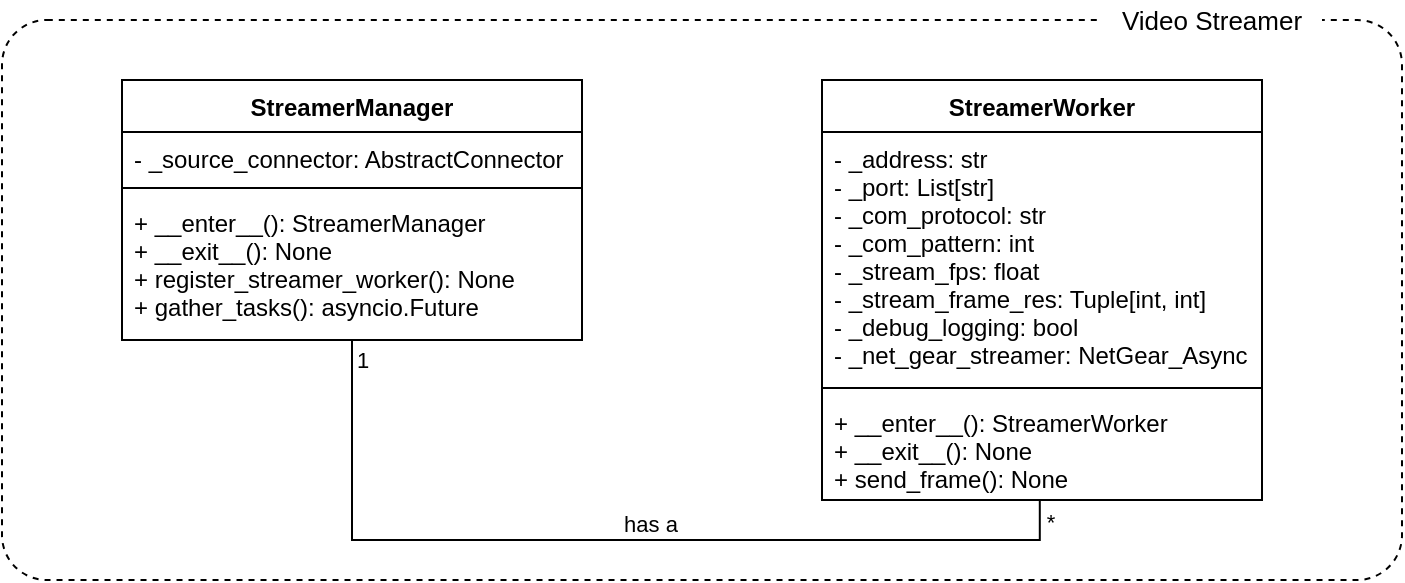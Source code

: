 <mxfile version="14.6.13" type="device"><diagram id="C5RBs43oDa-KdzZeNtuy" name="Page-1"><mxGraphModel dx="1150" dy="693" grid="1" gridSize="10" guides="1" tooltips="1" connect="1" arrows="1" fold="1" page="1" pageScale="1" pageWidth="827" pageHeight="1169" math="0" shadow="0"><root><mxCell id="WIyWlLk6GJQsqaUBKTNV-0"/><mxCell id="WIyWlLk6GJQsqaUBKTNV-1" parent="WIyWlLk6GJQsqaUBKTNV-0"/><mxCell id="FanLvi78SN6Rg-PldTnn-8" value="" style="rounded=1;whiteSpace=wrap;html=1;fillColor=none;dashed=1;perimeterSpacing=0;arcSize=8;" parent="WIyWlLk6GJQsqaUBKTNV-1" vertex="1"><mxGeometry x="10" y="20" width="700" height="280" as="geometry"/></mxCell><mxCell id="FanLvi78SN6Rg-PldTnn-10" value="&lt;font style=&quot;font-size: 13px&quot;&gt;Video Streamer&lt;/font&gt;" style="text;html=1;strokeColor=none;align=center;verticalAlign=middle;whiteSpace=wrap;rounded=0;dashed=1;fillColor=#ffffff;" parent="WIyWlLk6GJQsqaUBKTNV-1" vertex="1"><mxGeometry x="560" y="10" width="110" height="20" as="geometry"/></mxCell><mxCell id="FanLvi78SN6Rg-PldTnn-30" value="StreamerWorker" style="swimlane;fontStyle=1;align=center;verticalAlign=top;childLayout=stackLayout;horizontal=1;startSize=26;horizontalStack=0;resizeParent=1;resizeParentMax=0;resizeLast=0;collapsible=1;marginBottom=0;fillColor=#ffffff;" parent="WIyWlLk6GJQsqaUBKTNV-1" vertex="1"><mxGeometry x="420" y="50" width="220" height="210" as="geometry"><mxRectangle x="330" y="270" width="110" height="26" as="alternateBounds"/></mxGeometry></mxCell><mxCell id="FanLvi78SN6Rg-PldTnn-31" value="- _address: str&#10;- _port: List[str]&#10;- _com_protocol: str&#10;- _com_pattern: int&#10;- _stream_fps: float&#10;- _stream_frame_res: Tuple[int, int]&#10;- _debug_logging: bool&#10;- _net_gear_streamer: NetGear_Async&#10;&#10;" style="text;strokeColor=none;fillColor=none;align=left;verticalAlign=top;spacingLeft=4;spacingRight=4;overflow=hidden;rotatable=0;points=[[0,0.5],[1,0.5]];portConstraint=eastwest;" parent="FanLvi78SN6Rg-PldTnn-30" vertex="1"><mxGeometry y="26" width="220" height="124" as="geometry"/></mxCell><mxCell id="FanLvi78SN6Rg-PldTnn-32" value="" style="line;strokeWidth=1;fillColor=none;align=left;verticalAlign=middle;spacingTop=-1;spacingLeft=3;spacingRight=3;rotatable=0;labelPosition=right;points=[];portConstraint=eastwest;" parent="FanLvi78SN6Rg-PldTnn-30" vertex="1"><mxGeometry y="150" width="220" height="8" as="geometry"/></mxCell><mxCell id="FanLvi78SN6Rg-PldTnn-33" value="+ __enter__(): StreamerWorker&#10;+ __exit__(): None&#10;+ send_frame(): None" style="text;strokeColor=none;fillColor=none;align=left;verticalAlign=top;spacingLeft=4;spacingRight=4;overflow=hidden;rotatable=0;points=[[0,0.5],[1,0.5]];portConstraint=eastwest;" parent="FanLvi78SN6Rg-PldTnn-30" vertex="1"><mxGeometry y="158" width="220" height="52" as="geometry"/></mxCell><mxCell id="KfnBNt90d8xO2WymFqM2-18" style="edgeStyle=orthogonalEdgeStyle;rounded=0;orthogonalLoop=1;jettySize=auto;html=1;entryX=0.495;entryY=1.003;entryDx=0;entryDy=0;entryPerimeter=0;startArrow=none;startFill=0;endArrow=none;endFill=0;exitX=0.5;exitY=1.004;exitDx=0;exitDy=0;exitPerimeter=0;" parent="WIyWlLk6GJQsqaUBKTNV-1" source="KfnBNt90d8xO2WymFqM2-6" target="FanLvi78SN6Rg-PldTnn-33" edge="1"><mxGeometry relative="1" as="geometry"/></mxCell><mxCell id="KfnBNt90d8xO2WymFqM2-19" value="has a" style="edgeLabel;html=1;align=center;verticalAlign=middle;resizable=0;points=[];" parent="KfnBNt90d8xO2WymFqM2-18" vertex="1" connectable="0"><mxGeometry x="0.071" relative="1" as="geometry"><mxPoint y="-8" as="offset"/></mxGeometry></mxCell><mxCell id="KfnBNt90d8xO2WymFqM2-20" value="1" style="edgeLabel;html=1;align=center;verticalAlign=middle;resizable=0;points=[];" parent="KfnBNt90d8xO2WymFqM2-18" vertex="1" connectable="0"><mxGeometry x="-0.972" relative="1" as="geometry"><mxPoint x="5" y="3" as="offset"/></mxGeometry></mxCell><mxCell id="KfnBNt90d8xO2WymFqM2-21" value="*" style="edgeLabel;html=1;align=center;verticalAlign=middle;resizable=0;points=[];" parent="KfnBNt90d8xO2WymFqM2-18" vertex="1" connectable="0"><mxGeometry x="0.971" relative="1" as="geometry"><mxPoint x="5" y="4" as="offset"/></mxGeometry></mxCell><mxCell id="KfnBNt90d8xO2WymFqM2-3" value="StreamerManager" style="swimlane;fontStyle=1;align=center;verticalAlign=top;childLayout=stackLayout;horizontal=1;startSize=26;horizontalStack=0;resizeParent=1;resizeParentMax=0;resizeLast=0;collapsible=1;marginBottom=0;fillColor=#ffffff;" parent="WIyWlLk6GJQsqaUBKTNV-1" vertex="1"><mxGeometry x="70" y="50" width="230" height="130" as="geometry"><mxRectangle x="330" y="270" width="110" height="26" as="alternateBounds"/></mxGeometry></mxCell><mxCell id="KfnBNt90d8xO2WymFqM2-4" value="- _source_connector: AbstractConnector&#10;" style="text;strokeColor=none;fillColor=none;align=left;verticalAlign=top;spacingLeft=4;spacingRight=4;overflow=hidden;rotatable=0;points=[[0,0.5],[1,0.5]];portConstraint=eastwest;" parent="KfnBNt90d8xO2WymFqM2-3" vertex="1"><mxGeometry y="26" width="230" height="24" as="geometry"/></mxCell><mxCell id="KfnBNt90d8xO2WymFqM2-5" value="" style="line;strokeWidth=1;fillColor=none;align=left;verticalAlign=middle;spacingTop=-1;spacingLeft=3;spacingRight=3;rotatable=0;labelPosition=right;points=[];portConstraint=eastwest;" parent="KfnBNt90d8xO2WymFqM2-3" vertex="1"><mxGeometry y="50" width="230" height="8" as="geometry"/></mxCell><mxCell id="KfnBNt90d8xO2WymFqM2-6" value="+ __enter__(): StreamerManager&#10;+ __exit__(): None&#10;+ register_streamer_worker(): None&#10;+ gather_tasks(): asyncio.Future" style="text;strokeColor=none;fillColor=none;align=left;verticalAlign=top;spacingLeft=4;spacingRight=4;overflow=hidden;rotatable=0;points=[[0,0.5],[1,0.5]];portConstraint=eastwest;" parent="KfnBNt90d8xO2WymFqM2-3" vertex="1"><mxGeometry y="58" width="230" height="72" as="geometry"/></mxCell></root></mxGraphModel></diagram></mxfile>